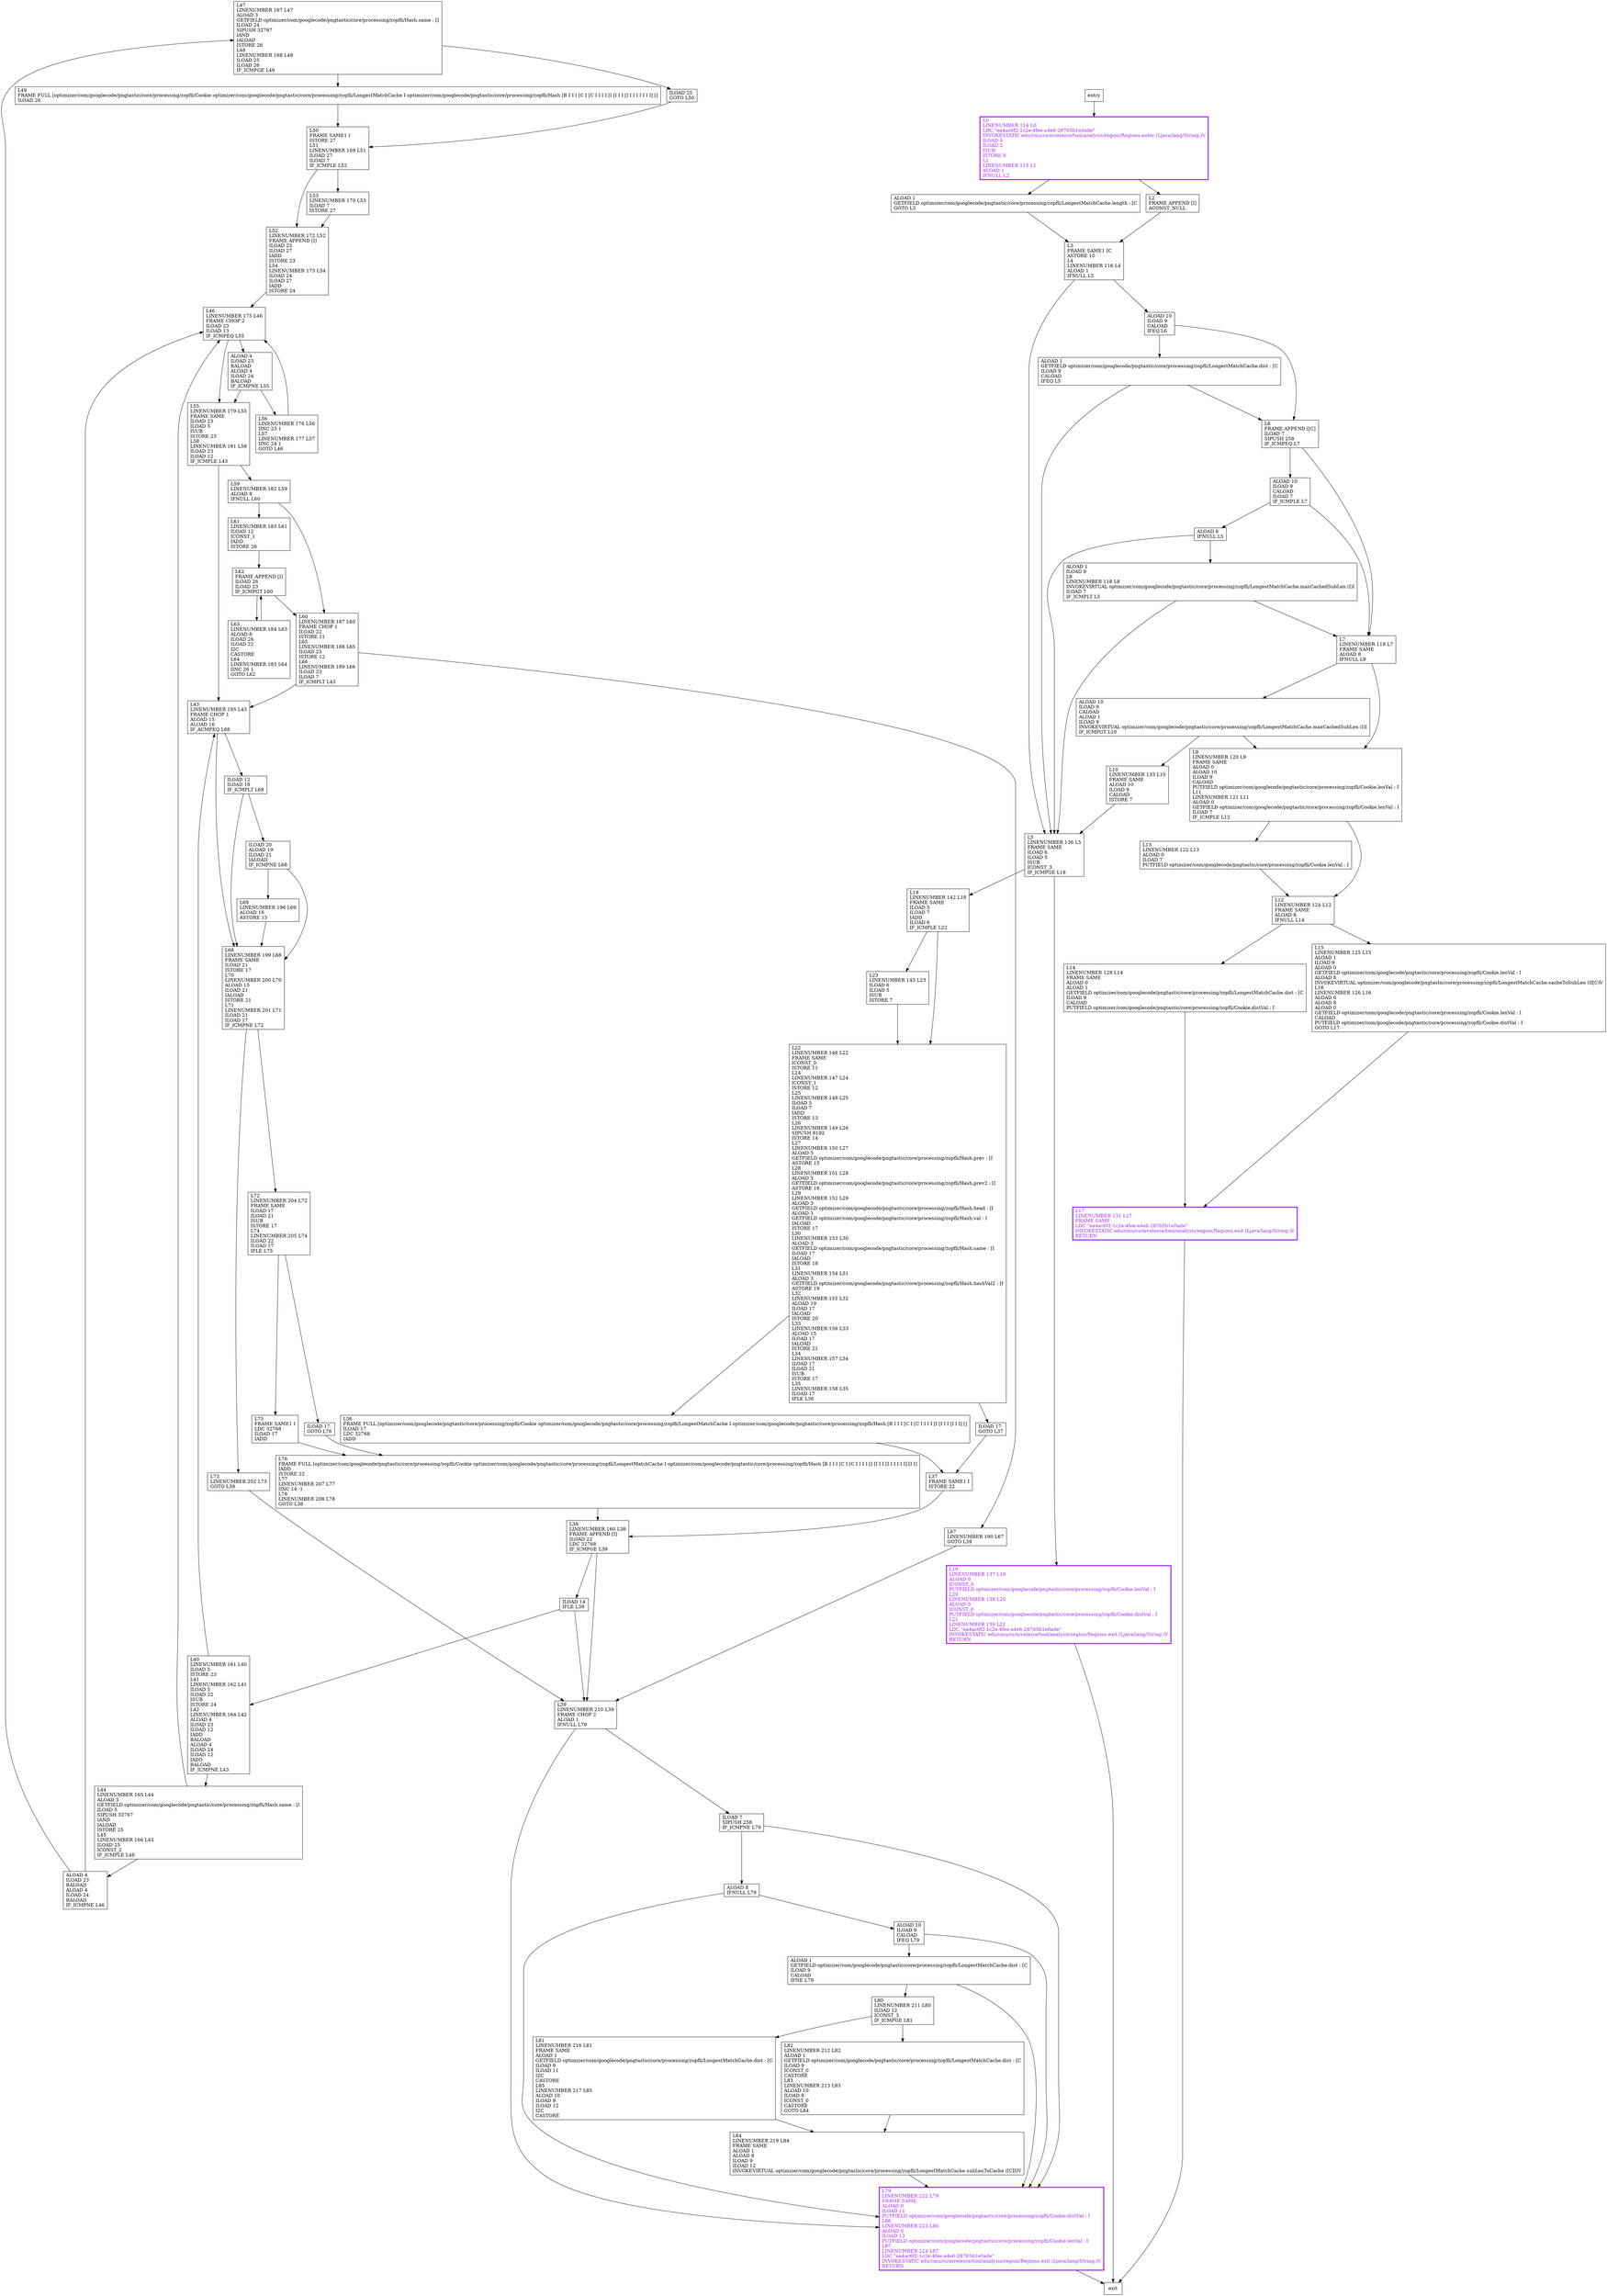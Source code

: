 digraph findLongestMatch {
node [shape=record];
652618219 [label="L47\lLINENUMBER 167 L47\lALOAD 3\lGETFIELD optimizer/com/googlecode/pngtastic/core/processing/zopfli/Hash.same : [I\lILOAD 24\lSIPUSH 32767\lIAND\lIALOAD\lISTORE 26\lL48\lLINENUMBER 168 L48\lILOAD 25\lILOAD 26\lIF_ICMPGE L49\l"];
51563394 [label="L3\lFRAME SAME1 [C\lASTORE 10\lL4\lLINENUMBER 116 L4\lALOAD 1\lIFNULL L5\l"];
1903568756 [label="L52\lLINENUMBER 172 L52\lFRAME APPEND [I]\lILOAD 23\lILOAD 27\lIADD\lISTORE 23\lL54\lLINENUMBER 173 L54\lILOAD 24\lILOAD 27\lIADD\lISTORE 24\l"];
1097097988 [label="L79\lLINENUMBER 222 L79\lFRAME SAME\lALOAD 0\lILOAD 11\lPUTFIELD optimizer/com/googlecode/pngtastic/core/processing/zopfli/Cookie.distVal : I\lL86\lLINENUMBER 223 L86\lALOAD 0\lILOAD 12\lPUTFIELD optimizer/com/googlecode/pngtastic/core/processing/zopfli/Cookie.lenVal : I\lL87\lLINENUMBER 224 L87\lLDC \"ea4ac6f2-1c2e-4fee-a4e6-28765b1e0ade\"\lINVOKESTATIC edu/cmu/cs/mvelezce/tool/analysis/region/Regions.exit (Ljava/lang/String;)V\lRETURN\l"];
1292985287 [label="L81\lLINENUMBER 216 L81\lFRAME SAME\lALOAD 1\lGETFIELD optimizer/com/googlecode/pngtastic/core/processing/zopfli/LongestMatchCache.dist : [C\lILOAD 9\lILOAD 11\lI2C\lCASTORE\lL85\lLINENUMBER 217 L85\lALOAD 10\lILOAD 9\lILOAD 12\lI2C\lCASTORE\l"];
1528743846 [label="ALOAD 10\lILOAD 9\lCALOAD\lIFEQ L79\l"];
770797480 [label="L67\lLINENUMBER 190 L67\lGOTO L39\l"];
210268824 [label="L68\lLINENUMBER 199 L68\lFRAME SAME\lILOAD 21\lISTORE 17\lL70\lLINENUMBER 200 L70\lALOAD 15\lILOAD 21\lIALOAD\lISTORE 21\lL71\lLINENUMBER 201 L71\lILOAD 21\lILOAD 17\lIF_ICMPNE L72\l"];
1042990109 [label="L5\lLINENUMBER 136 L5\lFRAME SAME\lILOAD 6\lILOAD 5\lISUB\lICONST_3\lIF_ICMPGE L18\l"];
81423650 [label="ILOAD 17\lGOTO L37\l"];
1652042770 [label="ALOAD 10\lILOAD 9\lCALOAD\lALOAD 1\lILOAD 9\lINVOKEVIRTUAL optimizer/com/googlecode/pngtastic/core/processing/zopfli/LongestMatchCache.maxCachedSubLen (I)I\lIF_ICMPGT L10\l"];
2112066921 [label="L80\lLINENUMBER 211 L80\lILOAD 12\lICONST_3\lIF_ICMPGE L81\l"];
211419038 [label="L13\lLINENUMBER 122 L13\lALOAD 0\lILOAD 7\lPUTFIELD optimizer/com/googlecode/pngtastic/core/processing/zopfli/Cookie.lenVal : I\l"];
297054613 [label="L39\lLINENUMBER 210 L39\lFRAME CHOP 2\lALOAD 1\lIFNULL L79\l"];
1446037745 [label="L60\lLINENUMBER 187 L60\lFRAME CHOP 1\lILOAD 22\lISTORE 11\lL65\lLINENUMBER 188 L65\lILOAD 23\lISTORE 12\lL66\lLINENUMBER 189 L66\lILOAD 23\lILOAD 7\lIF_ICMPLT L43\l"];
384735803 [label="L53\lLINENUMBER 170 L53\lILOAD 7\lISTORE 27\l"];
1555863275 [label="ILOAD 17\lGOTO L76\l"];
790780579 [label="L14\lLINENUMBER 129 L14\lFRAME SAME\lALOAD 0\lALOAD 1\lGETFIELD optimizer/com/googlecode/pngtastic/core/processing/zopfli/LongestMatchCache.dist : [C\lILOAD 9\lCALOAD\lPUTFIELD optimizer/com/googlecode/pngtastic/core/processing/zopfli/Cookie.distVal : I\l"];
1828379083 [label="L23\lLINENUMBER 143 L23\lILOAD 6\lILOAD 5\lISUB\lISTORE 7\l"];
1716052775 [label="L50\lFRAME SAME1 I\lISTORE 27\lL51\lLINENUMBER 169 L51\lILOAD 27\lILOAD 7\lIF_ICMPLE L52\l"];
383657005 [label="L49\lFRAME FULL [optimizer/com/googlecode/pngtastic/core/processing/zopfli/Cookie optimizer/com/googlecode/pngtastic/core/processing/zopfli/LongestMatchCache I optimizer/com/googlecode/pngtastic/core/processing/zopfli/Hash [B I I I [C I [C I I I I [I [I I I [I I I I I I I I] []\lILOAD 26\l"];
906206721 [label="L15\lLINENUMBER 125 L15\lALOAD 1\lILOAD 9\lALOAD 0\lGETFIELD optimizer/com/googlecode/pngtastic/core/processing/zopfli/Cookie.lenVal : I\lALOAD 8\lINVOKEVIRTUAL optimizer/com/googlecode/pngtastic/core/processing/zopfli/LongestMatchCache.cacheToSubLen (II[C)V\lL16\lLINENUMBER 126 L16\lALOAD 0\lALOAD 8\lALOAD 0\lGETFIELD optimizer/com/googlecode/pngtastic/core/processing/zopfli/Cookie.lenVal : I\lCALOAD\lPUTFIELD optimizer/com/googlecode/pngtastic/core/processing/zopfli/Cookie.distVal : I\lGOTO L17\l"];
114063454 [label="L43\lLINENUMBER 195 L43\lFRAME CHOP 1\lALOAD 15\lALOAD 16\lIF_ACMPEQ L68\l"];
767652989 [label="L18\lLINENUMBER 142 L18\lFRAME SAME\lILOAD 5\lILOAD 7\lIADD\lILOAD 6\lIF_ICMPLE L22\l"];
118153543 [label="L75\lFRAME SAME1 I\lLDC 32768\lILOAD 17\lIADD\l"];
202781303 [label="L0\lLINENUMBER 114 L0\lLDC \"ea4ac6f2-1c2e-4fee-a4e6-28765b1e0ade\"\lINVOKESTATIC edu/cmu/cs/mvelezce/tool/analysis/region/Regions.enter (Ljava/lang/String;)V\lILOAD 5\lILOAD 2\lISUB\lISTORE 9\lL1\lLINENUMBER 115 L1\lALOAD 1\lIFNULL L2\l"];
1852244768 [label="L17\lLINENUMBER 131 L17\lFRAME SAME\lLDC \"ea4ac6f2-1c2e-4fee-a4e6-28765b1e0ade\"\lINVOKESTATIC edu/cmu/cs/mvelezce/tool/analysis/region/Regions.exit (Ljava/lang/String;)V\lRETURN\l"];
2097152407 [label="L40\lLINENUMBER 161 L40\lILOAD 5\lISTORE 23\lL41\lLINENUMBER 162 L41\lILOAD 5\lILOAD 22\lISUB\lISTORE 24\lL42\lLINENUMBER 164 L42\lALOAD 4\lILOAD 23\lILOAD 12\lIADD\lBALOAD\lALOAD 4\lILOAD 24\lILOAD 12\lIADD\lBALOAD\lIF_ICMPNE L43\l"];
1831639090 [label="L72\lLINENUMBER 204 L72\lFRAME SAME\lILOAD 17\lILOAD 21\lISUB\lISTORE 17\lL74\lLINENUMBER 205 L74\lILOAD 22\lILOAD 17\lIFLE L75\l"];
2025320752 [label="L63\lLINENUMBER 184 L63\lALOAD 8\lILOAD 26\lILOAD 22\lI2C\lCASTORE\lL64\lLINENUMBER 183 L64\lIINC 26 1\lGOTO L62\l"];
1876681529 [label="ALOAD 8\lIFNULL L79\l"];
725225912 [label="L37\lFRAME SAME1 I\lISTORE 22\l"];
843073803 [label="L44\lLINENUMBER 165 L44\lALOAD 3\lGETFIELD optimizer/com/googlecode/pngtastic/core/processing/zopfli/Hash.same : [I\lILOAD 5\lSIPUSH 32767\lIAND\lIALOAD\lISTORE 25\lL45\lLINENUMBER 166 L45\lILOAD 25\lICONST_2\lIF_ICMPLE L46\l"];
1213303350 [label="ILOAD 25\lGOTO L50\l"];
1952100430 [label="L61\lLINENUMBER 183 L61\lILOAD 12\lICONST_1\lIADD\lISTORE 26\l"];
965232459 [label="ALOAD 1\lGETFIELD optimizer/com/googlecode/pngtastic/core/processing/zopfli/LongestMatchCache.length : [C\lGOTO L3\l"];
2044177933 [label="ILOAD 7\lSIPUSH 258\lIF_ICMPNE L79\l"];
719641236 [label="ILOAD 14\lIFLE L39\l"];
1124968284 [label="ALOAD 4\lILOAD 23\lBALOAD\lALOAD 4\lILOAD 24\lBALOAD\lIF_ICMPNE L46\l"];
277595172 [label="L19\lLINENUMBER 137 L19\lALOAD 0\lICONST_0\lPUTFIELD optimizer/com/googlecode/pngtastic/core/processing/zopfli/Cookie.lenVal : I\lL20\lLINENUMBER 138 L20\lALOAD 0\lICONST_0\lPUTFIELD optimizer/com/googlecode/pngtastic/core/processing/zopfli/Cookie.distVal : I\lL21\lLINENUMBER 139 L21\lLDC \"ea4ac6f2-1c2e-4fee-a4e6-28765b1e0ade\"\lINVOKESTATIC edu/cmu/cs/mvelezce/tool/analysis/region/Regions.exit (Ljava/lang/String;)V\lRETURN\l"];
1056703917 [label="L46\lLINENUMBER 175 L46\lFRAME CHOP 2\lILOAD 23\lILOAD 13\lIF_ICMPEQ L55\l"];
1386914538 [label="L55\lLINENUMBER 179 L55\lFRAME SAME\lILOAD 23\lILOAD 5\lISUB\lISTORE 23\lL58\lLINENUMBER 181 L58\lILOAD 23\lILOAD 12\lIF_ICMPLE L43\l"];
1253976757 [label="L36\lFRAME FULL [optimizer/com/googlecode/pngtastic/core/processing/zopfli/Cookie optimizer/com/googlecode/pngtastic/core/processing/zopfli/LongestMatchCache I optimizer/com/googlecode/pngtastic/core/processing/zopfli/Hash [B I I I [C I [C I I I I [I [I I I [I I I] []\lILOAD 17\lLDC 32768\lIADD\l"];
956359554 [label="ALOAD 1\lGETFIELD optimizer/com/googlecode/pngtastic/core/processing/zopfli/LongestMatchCache.dist : [C\lILOAD 9\lCALOAD\lIFNE L79\l"];
115074593 [label="ALOAD 1\lILOAD 9\lL8\lLINENUMBER 118 L8\lINVOKEVIRTUAL optimizer/com/googlecode/pngtastic/core/processing/zopfli/LongestMatchCache.maxCachedSubLen (I)I\lILOAD 7\lIF_ICMPLT L5\l"];
869791451 [label="L56\lLINENUMBER 176 L56\lIINC 23 1\lL57\lLINENUMBER 177 L57\lIINC 24 1\lGOTO L46\l"];
918585558 [label="L6\lFRAME APPEND [[C]\lILOAD 7\lSIPUSH 258\lIF_ICMPEQ L7\l"];
1368034776 [label="L59\lLINENUMBER 182 L59\lALOAD 8\lIFNULL L60\l"];
81101146 [label="ILOAD 20\lALOAD 19\lILOAD 21\lIALOAD\lIF_ICMPNE L68\l"];
297052332 [label="L38\lLINENUMBER 160 L38\lFRAME APPEND [I]\lILOAD 22\lLDC 32768\lIF_ICMPGE L39\l"];
1274618117 [label="L7\lLINENUMBER 119 L7\lFRAME SAME\lALOAD 8\lIFNULL L9\l"];
78126838 [label="L9\lLINENUMBER 120 L9\lFRAME SAME\lALOAD 0\lALOAD 10\lILOAD 9\lCALOAD\lPUTFIELD optimizer/com/googlecode/pngtastic/core/processing/zopfli/Cookie.lenVal : I\lL11\lLINENUMBER 121 L11\lALOAD 0\lGETFIELD optimizer/com/googlecode/pngtastic/core/processing/zopfli/Cookie.lenVal : I\lILOAD 7\lIF_ICMPLE L12\l"];
99534812 [label="L2\lFRAME APPEND [I]\lACONST_NULL\l"];
288428335 [label="L10\lLINENUMBER 133 L10\lFRAME SAME\lALOAD 10\lILOAD 9\lCALOAD\lISTORE 7\l"];
1274096712 [label="ILOAD 12\lILOAD 18\lIF_ICMPLT L68\l"];
2099364729 [label="ALOAD 8\lIFNULL L5\l"];
1440249926 [label="L76\lFRAME FULL [optimizer/com/googlecode/pngtastic/core/processing/zopfli/Cookie optimizer/com/googlecode/pngtastic/core/processing/zopfli/LongestMatchCache I optimizer/com/googlecode/pngtastic/core/processing/zopfli/Hash [B I I I [C I [C I I I I [I [I I I [I I I I I I] [I I]\lIADD\lISTORE 22\lL77\lLINENUMBER 207 L77\lIINC 14 -1\lL78\lLINENUMBER 208 L78\lGOTO L38\l"];
978498466 [label="L22\lLINENUMBER 146 L22\lFRAME SAME\lICONST_0\lISTORE 11\lL24\lLINENUMBER 147 L24\lICONST_1\lISTORE 12\lL25\lLINENUMBER 148 L25\lILOAD 5\lILOAD 7\lIADD\lISTORE 13\lL26\lLINENUMBER 149 L26\lSIPUSH 8192\lISTORE 14\lL27\lLINENUMBER 150 L27\lALOAD 3\lGETFIELD optimizer/com/googlecode/pngtastic/core/processing/zopfli/Hash.prev : [I\lASTORE 15\lL28\lLINENUMBER 151 L28\lALOAD 3\lGETFIELD optimizer/com/googlecode/pngtastic/core/processing/zopfli/Hash.prev2 : [I\lASTORE 16\lL29\lLINENUMBER 152 L29\lALOAD 3\lGETFIELD optimizer/com/googlecode/pngtastic/core/processing/zopfli/Hash.head : [I\lALOAD 3\lGETFIELD optimizer/com/googlecode/pngtastic/core/processing/zopfli/Hash.val : I\lIALOAD\lISTORE 17\lL30\lLINENUMBER 153 L30\lALOAD 3\lGETFIELD optimizer/com/googlecode/pngtastic/core/processing/zopfli/Hash.same : [I\lILOAD 17\lIALOAD\lISTORE 18\lL31\lLINENUMBER 154 L31\lALOAD 3\lGETFIELD optimizer/com/googlecode/pngtastic/core/processing/zopfli/Hash.hashVal2 : [I\lASTORE 19\lL32\lLINENUMBER 155 L32\lALOAD 19\lILOAD 17\lIALOAD\lISTORE 20\lL33\lLINENUMBER 156 L33\lALOAD 15\lILOAD 17\lIALOAD\lISTORE 21\lL34\lLINENUMBER 157 L34\lILOAD 17\lILOAD 21\lISUB\lISTORE 17\lL35\lLINENUMBER 158 L35\lILOAD 17\lIFLE L36\l"];
1612688948 [label="L82\lLINENUMBER 212 L82\lALOAD 1\lGETFIELD optimizer/com/googlecode/pngtastic/core/processing/zopfli/LongestMatchCache.dist : [C\lILOAD 9\lICONST_0\lCASTORE\lL83\lLINENUMBER 213 L83\lALOAD 10\lILOAD 9\lICONST_0\lCASTORE\lGOTO L84\l"];
587149895 [label="L69\lLINENUMBER 196 L69\lALOAD 16\lASTORE 15\l"];
1589468486 [label="L84\lLINENUMBER 219 L84\lFRAME SAME\lALOAD 1\lALOAD 8\lILOAD 9\lILOAD 12\lINVOKEVIRTUAL optimizer/com/googlecode/pngtastic/core/processing/zopfli/LongestMatchCache.subLenToCache ([CII)V\l"];
1208096710 [label="L12\lLINENUMBER 124 L12\lFRAME SAME\lALOAD 8\lIFNULL L14\l"];
805141171 [label="L73\lLINENUMBER 202 L73\lGOTO L39\l"];
1292444707 [label="ALOAD 10\lILOAD 9\lCALOAD\lIFEQ L6\l"];
1935286851 [label="ALOAD 4\lILOAD 23\lBALOAD\lALOAD 4\lILOAD 24\lBALOAD\lIF_ICMPNE L55\l"];
2102806451 [label="L62\lFRAME APPEND [I]\lILOAD 26\lILOAD 23\lIF_ICMPGT L60\l"];
1339374693 [label="ALOAD 10\lILOAD 9\lCALOAD\lILOAD 7\lIF_ICMPLE L7\l"];
588976983 [label="ALOAD 1\lGETFIELD optimizer/com/googlecode/pngtastic/core/processing/zopfli/LongestMatchCache.dist : [C\lILOAD 9\lCALOAD\lIFEQ L5\l"];
entry;
exit;
652618219 -> 383657005;
652618219 -> 1213303350;
51563394 -> 1042990109;
51563394 -> 1292444707;
1903568756 -> 1056703917;
1097097988 -> exit;
1292985287 -> 1589468486;
1528743846 -> 1097097988;
1528743846 -> 956359554;
770797480 -> 297054613;
210268824 -> 1831639090;
210268824 -> 805141171;
1042990109 -> 277595172;
1042990109 -> 767652989;
81423650 -> 725225912;
1652042770 -> 78126838;
1652042770 -> 288428335;
2112066921 -> 1612688948;
2112066921 -> 1292985287;
211419038 -> 1208096710;
297054613 -> 1097097988;
297054613 -> 2044177933;
1446037745 -> 770797480;
1446037745 -> 114063454;
384735803 -> 1903568756;
1555863275 -> 1440249926;
790780579 -> 1852244768;
1828379083 -> 978498466;
1716052775 -> 1903568756;
1716052775 -> 384735803;
383657005 -> 1716052775;
906206721 -> 1852244768;
114063454 -> 210268824;
114063454 -> 1274096712;
767652989 -> 1828379083;
767652989 -> 978498466;
118153543 -> 1440249926;
202781303 -> 965232459;
202781303 -> 99534812;
1852244768 -> exit;
2097152407 -> 114063454;
2097152407 -> 843073803;
entry -> 202781303;
1831639090 -> 118153543;
1831639090 -> 1555863275;
2025320752 -> 2102806451;
1876681529 -> 1097097988;
1876681529 -> 1528743846;
725225912 -> 297052332;
843073803 -> 1124968284;
843073803 -> 1056703917;
1213303350 -> 1716052775;
1952100430 -> 2102806451;
965232459 -> 51563394;
2044177933 -> 1097097988;
2044177933 -> 1876681529;
719641236 -> 297054613;
719641236 -> 2097152407;
1124968284 -> 652618219;
1124968284 -> 1056703917;
277595172 -> exit;
1056703917 -> 1386914538;
1056703917 -> 1935286851;
1386914538 -> 1368034776;
1386914538 -> 114063454;
1253976757 -> 725225912;
956359554 -> 2112066921;
956359554 -> 1097097988;
115074593 -> 1042990109;
115074593 -> 1274618117;
869791451 -> 1056703917;
918585558 -> 1274618117;
918585558 -> 1339374693;
1368034776 -> 1446037745;
1368034776 -> 1952100430;
81101146 -> 210268824;
81101146 -> 587149895;
297052332 -> 297054613;
297052332 -> 719641236;
1274618117 -> 1652042770;
1274618117 -> 78126838;
78126838 -> 1208096710;
78126838 -> 211419038;
99534812 -> 51563394;
288428335 -> 1042990109;
1274096712 -> 210268824;
1274096712 -> 81101146;
2099364729 -> 1042990109;
2099364729 -> 115074593;
1440249926 -> 297052332;
978498466 -> 81423650;
978498466 -> 1253976757;
1612688948 -> 1589468486;
587149895 -> 210268824;
1589468486 -> 1097097988;
1208096710 -> 906206721;
1208096710 -> 790780579;
805141171 -> 297054613;
1292444707 -> 918585558;
1292444707 -> 588976983;
1935286851 -> 869791451;
1935286851 -> 1386914538;
2102806451 -> 2025320752;
2102806451 -> 1446037745;
1339374693 -> 2099364729;
1339374693 -> 1274618117;
588976983 -> 1042990109;
588976983 -> 918585558;
1097097988[fontcolor="purple", penwidth=3, color="purple"];
277595172[fontcolor="purple", penwidth=3, color="purple"];
202781303[fontcolor="purple", penwidth=3, color="purple"];
1852244768[fontcolor="purple", penwidth=3, color="purple"];
}
